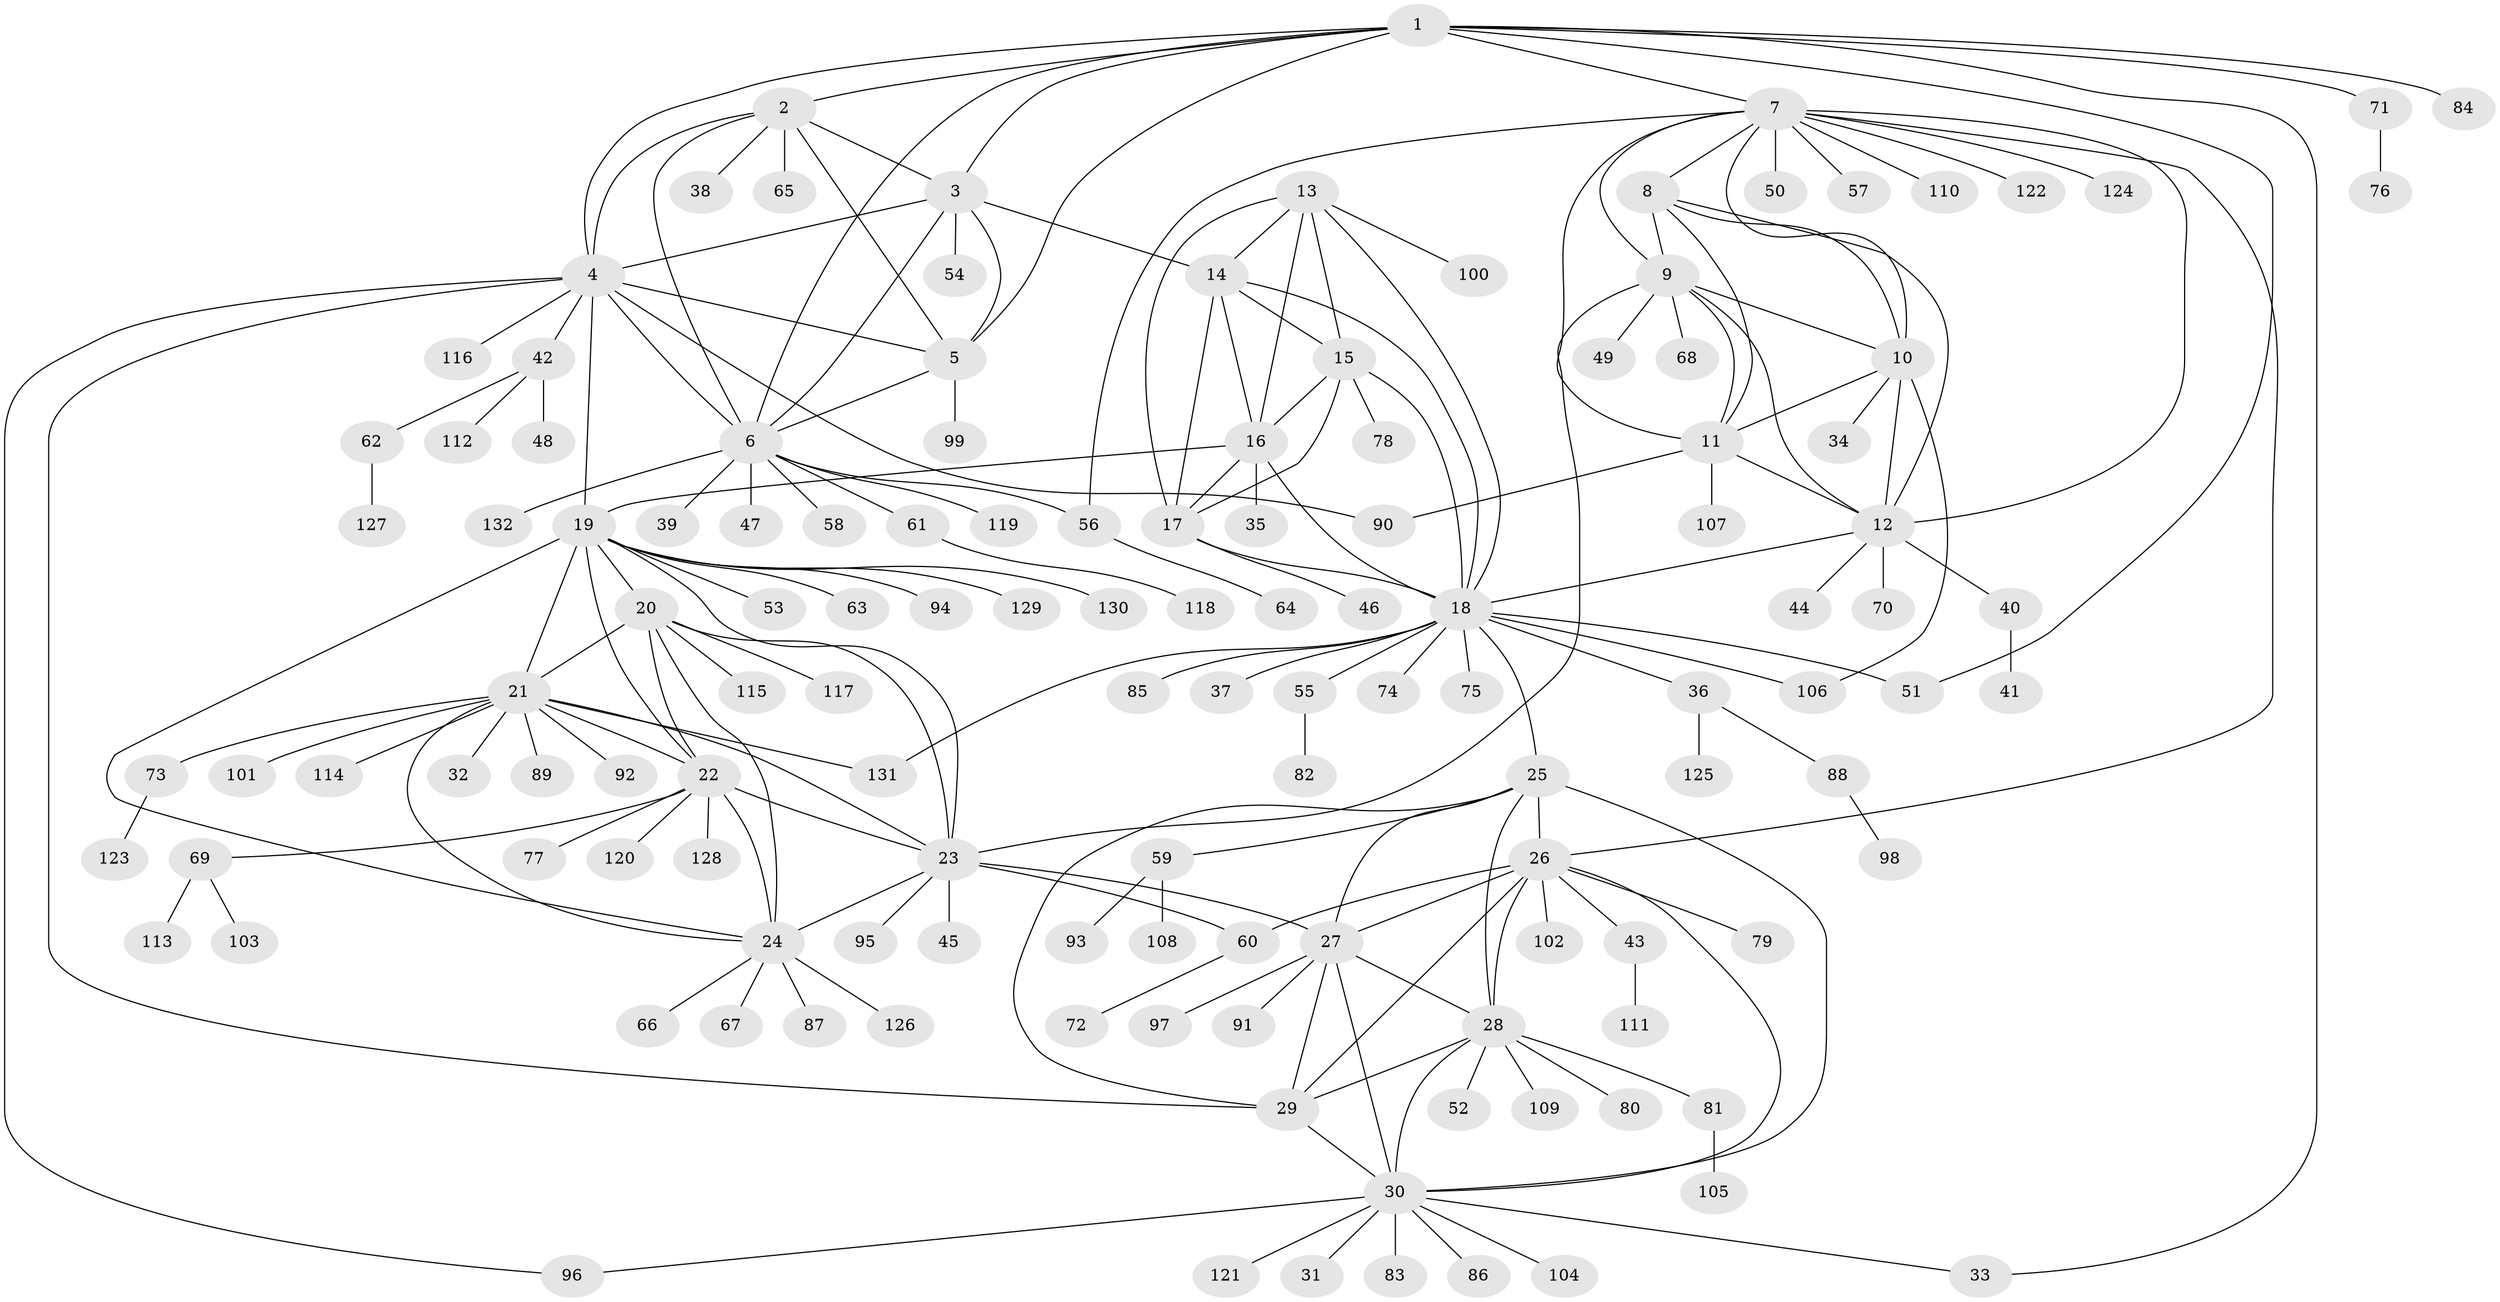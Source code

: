 // Generated by graph-tools (version 1.1) at 2025/26/03/09/25 03:26:41]
// undirected, 132 vertices, 195 edges
graph export_dot {
graph [start="1"]
  node [color=gray90,style=filled];
  1;
  2;
  3;
  4;
  5;
  6;
  7;
  8;
  9;
  10;
  11;
  12;
  13;
  14;
  15;
  16;
  17;
  18;
  19;
  20;
  21;
  22;
  23;
  24;
  25;
  26;
  27;
  28;
  29;
  30;
  31;
  32;
  33;
  34;
  35;
  36;
  37;
  38;
  39;
  40;
  41;
  42;
  43;
  44;
  45;
  46;
  47;
  48;
  49;
  50;
  51;
  52;
  53;
  54;
  55;
  56;
  57;
  58;
  59;
  60;
  61;
  62;
  63;
  64;
  65;
  66;
  67;
  68;
  69;
  70;
  71;
  72;
  73;
  74;
  75;
  76;
  77;
  78;
  79;
  80;
  81;
  82;
  83;
  84;
  85;
  86;
  87;
  88;
  89;
  90;
  91;
  92;
  93;
  94;
  95;
  96;
  97;
  98;
  99;
  100;
  101;
  102;
  103;
  104;
  105;
  106;
  107;
  108;
  109;
  110;
  111;
  112;
  113;
  114;
  115;
  116;
  117;
  118;
  119;
  120;
  121;
  122;
  123;
  124;
  125;
  126;
  127;
  128;
  129;
  130;
  131;
  132;
  1 -- 2;
  1 -- 3;
  1 -- 4;
  1 -- 5;
  1 -- 6;
  1 -- 7;
  1 -- 33;
  1 -- 51;
  1 -- 71;
  1 -- 84;
  2 -- 3;
  2 -- 4;
  2 -- 5;
  2 -- 6;
  2 -- 38;
  2 -- 65;
  3 -- 4;
  3 -- 5;
  3 -- 6;
  3 -- 14;
  3 -- 54;
  4 -- 5;
  4 -- 6;
  4 -- 19;
  4 -- 29;
  4 -- 42;
  4 -- 90;
  4 -- 96;
  4 -- 116;
  5 -- 6;
  5 -- 99;
  6 -- 39;
  6 -- 47;
  6 -- 56;
  6 -- 58;
  6 -- 61;
  6 -- 119;
  6 -- 132;
  7 -- 8;
  7 -- 9;
  7 -- 10;
  7 -- 11;
  7 -- 12;
  7 -- 26;
  7 -- 50;
  7 -- 56;
  7 -- 57;
  7 -- 110;
  7 -- 122;
  7 -- 124;
  8 -- 9;
  8 -- 10;
  8 -- 11;
  8 -- 12;
  9 -- 10;
  9 -- 11;
  9 -- 12;
  9 -- 23;
  9 -- 49;
  9 -- 68;
  10 -- 11;
  10 -- 12;
  10 -- 34;
  10 -- 106;
  11 -- 12;
  11 -- 90;
  11 -- 107;
  12 -- 18;
  12 -- 40;
  12 -- 44;
  12 -- 70;
  13 -- 14;
  13 -- 15;
  13 -- 16;
  13 -- 17;
  13 -- 18;
  13 -- 100;
  14 -- 15;
  14 -- 16;
  14 -- 17;
  14 -- 18;
  15 -- 16;
  15 -- 17;
  15 -- 18;
  15 -- 78;
  16 -- 17;
  16 -- 18;
  16 -- 19;
  16 -- 35;
  17 -- 18;
  17 -- 46;
  18 -- 25;
  18 -- 36;
  18 -- 37;
  18 -- 51;
  18 -- 55;
  18 -- 74;
  18 -- 75;
  18 -- 85;
  18 -- 106;
  18 -- 131;
  19 -- 20;
  19 -- 21;
  19 -- 22;
  19 -- 23;
  19 -- 24;
  19 -- 53;
  19 -- 63;
  19 -- 94;
  19 -- 129;
  19 -- 130;
  20 -- 21;
  20 -- 22;
  20 -- 23;
  20 -- 24;
  20 -- 115;
  20 -- 117;
  21 -- 22;
  21 -- 23;
  21 -- 24;
  21 -- 32;
  21 -- 73;
  21 -- 89;
  21 -- 92;
  21 -- 101;
  21 -- 114;
  21 -- 131;
  22 -- 23;
  22 -- 24;
  22 -- 69;
  22 -- 77;
  22 -- 120;
  22 -- 128;
  23 -- 24;
  23 -- 27;
  23 -- 45;
  23 -- 60;
  23 -- 95;
  24 -- 66;
  24 -- 67;
  24 -- 87;
  24 -- 126;
  25 -- 26;
  25 -- 27;
  25 -- 28;
  25 -- 29;
  25 -- 30;
  25 -- 59;
  26 -- 27;
  26 -- 28;
  26 -- 29;
  26 -- 30;
  26 -- 43;
  26 -- 60;
  26 -- 79;
  26 -- 102;
  27 -- 28;
  27 -- 29;
  27 -- 30;
  27 -- 91;
  27 -- 97;
  28 -- 29;
  28 -- 30;
  28 -- 52;
  28 -- 80;
  28 -- 81;
  28 -- 109;
  29 -- 30;
  30 -- 31;
  30 -- 33;
  30 -- 83;
  30 -- 86;
  30 -- 96;
  30 -- 104;
  30 -- 121;
  36 -- 88;
  36 -- 125;
  40 -- 41;
  42 -- 48;
  42 -- 62;
  42 -- 112;
  43 -- 111;
  55 -- 82;
  56 -- 64;
  59 -- 93;
  59 -- 108;
  60 -- 72;
  61 -- 118;
  62 -- 127;
  69 -- 103;
  69 -- 113;
  71 -- 76;
  73 -- 123;
  81 -- 105;
  88 -- 98;
}
